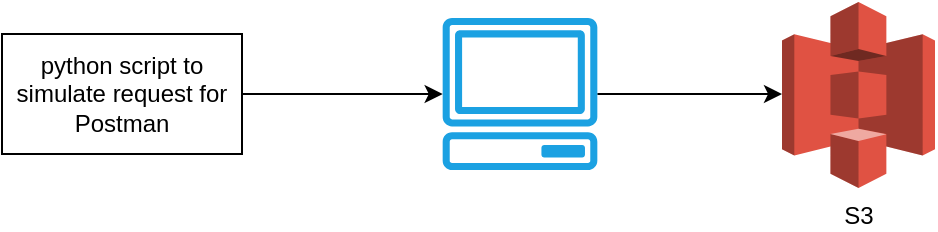 <mxfile version="21.5.1" type="device">
  <diagram name="Page-1" id="15Qsg4WnYpBqHGABahrq">
    <mxGraphModel dx="866" dy="508" grid="1" gridSize="10" guides="1" tooltips="1" connect="1" arrows="1" fold="1" page="1" pageScale="1" pageWidth="1100" pageHeight="850" math="0" shadow="0">
      <root>
        <mxCell id="0" />
        <mxCell id="1" parent="0" />
        <mxCell id="NWuoL5AxD9Q3kNbQcrdh-5" style="edgeStyle=orthogonalEdgeStyle;rounded=0;orthogonalLoop=1;jettySize=auto;html=1;" edge="1" parent="1" source="NWuoL5AxD9Q3kNbQcrdh-2">
          <mxGeometry relative="1" as="geometry">
            <mxPoint x="510" y="170" as="targetPoint" />
          </mxGeometry>
        </mxCell>
        <mxCell id="NWuoL5AxD9Q3kNbQcrdh-2" value="Postman sends request" style="sketch=0;outlineConnect=0;fontColor=#ffffff;fillColor=#1ba1e2;strokeColor=#006EAF;dashed=0;verticalLabelPosition=bottom;verticalAlign=top;align=center;html=1;fontSize=12;fontStyle=0;aspect=fixed;pointerEvents=1;shape=mxgraph.aws4.client;" vertex="1" parent="1">
          <mxGeometry x="340" y="132" width="78" height="76" as="geometry" />
        </mxCell>
        <mxCell id="NWuoL5AxD9Q3kNbQcrdh-4" style="edgeStyle=orthogonalEdgeStyle;rounded=0;orthogonalLoop=1;jettySize=auto;html=1;" edge="1" parent="1" source="NWuoL5AxD9Q3kNbQcrdh-3" target="NWuoL5AxD9Q3kNbQcrdh-2">
          <mxGeometry relative="1" as="geometry" />
        </mxCell>
        <mxCell id="NWuoL5AxD9Q3kNbQcrdh-3" value="python script to simulate request for Postman" style="rounded=0;whiteSpace=wrap;html=1;" vertex="1" parent="1">
          <mxGeometry x="120" y="140" width="120" height="60" as="geometry" />
        </mxCell>
        <mxCell id="NWuoL5AxD9Q3kNbQcrdh-6" value="S3" style="outlineConnect=0;dashed=0;verticalLabelPosition=bottom;verticalAlign=top;align=center;html=1;shape=mxgraph.aws3.s3;fillColor=#E05243;gradientColor=none;" vertex="1" parent="1">
          <mxGeometry x="510" y="124" width="76.5" height="93" as="geometry" />
        </mxCell>
      </root>
    </mxGraphModel>
  </diagram>
</mxfile>
